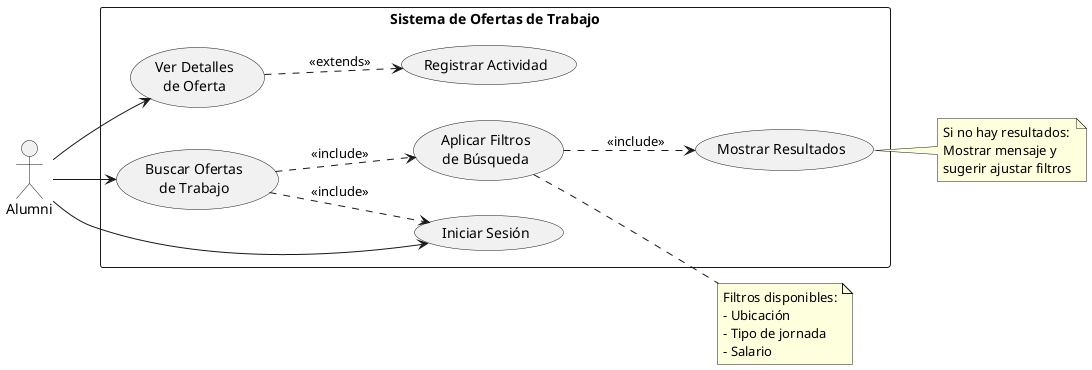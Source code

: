 @startuml
left to right direction
skinparam packageStyle rectangle

actor "Alumni" as alumni

rectangle "Sistema de Ofertas de Trabajo" {
  usecase "Iniciar Sesión" as UC1
  usecase "Buscar Ofertas\nde Trabajo" as UC2
  usecase "Aplicar Filtros\nde Búsqueda" as UC3
  usecase "Mostrar Resultados" as UC4
  usecase "Ver Detalles\nde Oferta" as UC5
  usecase "Registrar Actividad" as UC6
}

alumni --> UC1
alumni --> UC2
UC2 ..> UC1 : <<include>>
UC2 ..> UC3 : <<include>>
UC3 ..> UC4 : <<include>>
alumni --> UC5
UC5 ..> UC6 : <<extends>>

note right of UC3
  Filtros disponibles:
  - Ubicación
  - Tipo de jornada
  - Salario
end note

note right of UC4
  Si no hay resultados:
  Mostrar mensaje y
  sugerir ajustar filtros
end note
@enduml